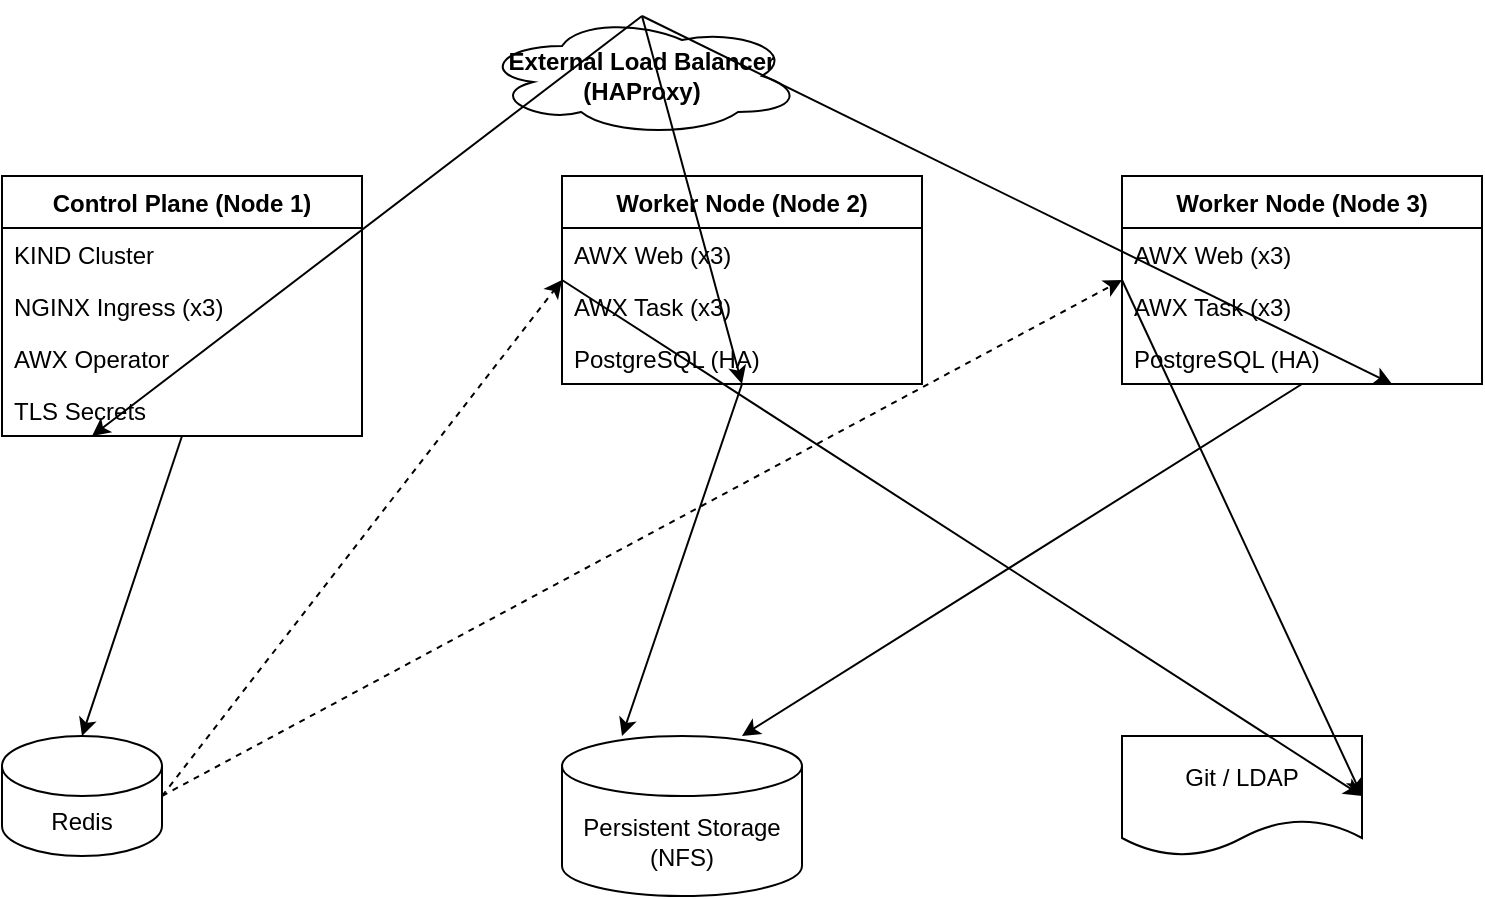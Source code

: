 <mxfile version="26.2.5">
  <diagram name="Page-1" id="aP8KZcp1l59ZN6APyPxk">
    <mxGraphModel dx="1073" dy="562" grid="1" gridSize="10" guides="1" tooltips="1" connect="1" arrows="1" fold="1" page="1" pageScale="1" pageWidth="850" pageHeight="1100" math="0" shadow="0">
      <root>
        <mxCell id="0" />
        <mxCell id="1" parent="0" />
        <mxCell id="tQwxARXSmIp2ABKYmbTB-1" value="Control Plane (Node 1)" style="swimlane;fontStyle=1;align=center;verticalAlign=top;childLayout=stackLayout;horizontal=1;startSize=26;horizontalStack=0;resizeParent=1;resizeParentMax=0;resizeLast=0;collapsible=1;marginBottom=0;" parent="1" vertex="1">
          <mxGeometry x="120" y="120" width="180" height="130" as="geometry" />
        </mxCell>
        <mxCell id="tQwxARXSmIp2ABKYmbTB-2" value="KIND Cluster" style="text;strokeColor=none;fillColor=none;align=left;verticalAlign=top;spacingLeft=4;spacingRight=4;overflow=hidden;rotatable=0;points=[[0,0.5],[1,0.5]];portConstraint=eastwest;" parent="tQwxARXSmIp2ABKYmbTB-1" vertex="1">
          <mxGeometry y="26" width="180" height="26" as="geometry" />
        </mxCell>
        <mxCell id="tQwxARXSmIp2ABKYmbTB-3" value="NGINX Ingress (x3)" style="text;strokeColor=none;fillColor=none;align=left;verticalAlign=top;spacingLeft=4;spacingRight=4;overflow=hidden;rotatable=0;points=[[0,0.5],[1,0.5]];portConstraint=eastwest;" parent="tQwxARXSmIp2ABKYmbTB-1" vertex="1">
          <mxGeometry y="52" width="180" height="26" as="geometry" />
        </mxCell>
        <mxCell id="tQwxARXSmIp2ABKYmbTB-4" value="AWX Operator" style="text;strokeColor=none;fillColor=none;align=left;verticalAlign=top;spacingLeft=4;spacingRight=4;overflow=hidden;rotatable=0;points=[[0,0.5],[1,0.5]];portConstraint=eastwest;" parent="tQwxARXSmIp2ABKYmbTB-1" vertex="1">
          <mxGeometry y="78" width="180" height="26" as="geometry" />
        </mxCell>
        <mxCell id="tQwxARXSmIp2ABKYmbTB-5" value="TLS Secrets" style="text;strokeColor=none;fillColor=none;align=left;verticalAlign=top;spacingLeft=4;spacingRight=4;overflow=hidden;rotatable=0;points=[[0,0.5],[1,0.5]];portConstraint=eastwest;" parent="tQwxARXSmIp2ABKYmbTB-1" vertex="1">
          <mxGeometry y="104" width="180" height="26" as="geometry" />
        </mxCell>
        <mxCell id="tQwxARXSmIp2ABKYmbTB-6" value="Worker Node (Node 2)" style="swimlane;fontStyle=1;align=center;verticalAlign=top;childLayout=stackLayout;horizontal=1;startSize=26;horizontalStack=0;resizeParent=1;resizeParentMax=0;resizeLast=0;collapsible=1;marginBottom=0;" parent="1" vertex="1">
          <mxGeometry x="400" y="120" width="180" height="104" as="geometry" />
        </mxCell>
        <mxCell id="tQwxARXSmIp2ABKYmbTB-7" value="AWX Web (x3)" style="text;strokeColor=none;fillColor=none;align=left;verticalAlign=top;spacingLeft=4;spacingRight=4;overflow=hidden;rotatable=0;points=[[0,0.5],[1,0.5]];portConstraint=eastwest;" parent="tQwxARXSmIp2ABKYmbTB-6" vertex="1">
          <mxGeometry y="26" width="180" height="26" as="geometry" />
        </mxCell>
        <mxCell id="tQwxARXSmIp2ABKYmbTB-8" value="AWX Task (x3)" style="text;strokeColor=none;fillColor=none;align=left;verticalAlign=top;spacingLeft=4;spacingRight=4;overflow=hidden;rotatable=0;points=[[0,0.5],[1,0.5]];portConstraint=eastwest;" parent="tQwxARXSmIp2ABKYmbTB-6" vertex="1">
          <mxGeometry y="52" width="180" height="26" as="geometry" />
        </mxCell>
        <mxCell id="tQwxARXSmIp2ABKYmbTB-9" value="PostgreSQL (HA)" style="text;strokeColor=none;fillColor=none;align=left;verticalAlign=top;spacingLeft=4;spacingRight=4;overflow=hidden;rotatable=0;points=[[0,0.5],[1,0.5]];portConstraint=eastwest;" parent="tQwxARXSmIp2ABKYmbTB-6" vertex="1">
          <mxGeometry y="78" width="180" height="26" as="geometry" />
        </mxCell>
        <mxCell id="tQwxARXSmIp2ABKYmbTB-10" value="Worker Node (Node 3)" style="swimlane;fontStyle=1;align=center;verticalAlign=top;childLayout=stackLayout;horizontal=1;startSize=26;horizontalStack=0;resizeParent=1;resizeParentMax=0;resizeLast=0;collapsible=1;marginBottom=0;" parent="1" vertex="1">
          <mxGeometry x="680" y="120" width="180" height="104" as="geometry" />
        </mxCell>
        <mxCell id="tQwxARXSmIp2ABKYmbTB-11" value="AWX Web (x3)" style="text;strokeColor=none;fillColor=none;align=left;verticalAlign=top;spacingLeft=4;spacingRight=4;overflow=hidden;rotatable=0;points=[[0,0.5],[1,0.5]];portConstraint=eastwest;" parent="tQwxARXSmIp2ABKYmbTB-10" vertex="1">
          <mxGeometry y="26" width="180" height="26" as="geometry" />
        </mxCell>
        <mxCell id="tQwxARXSmIp2ABKYmbTB-12" value="AWX Task (x3)" style="text;strokeColor=none;fillColor=none;align=left;verticalAlign=top;spacingLeft=4;spacingRight=4;overflow=hidden;rotatable=0;points=[[0,0.5],[1,0.5]];portConstraint=eastwest;" parent="tQwxARXSmIp2ABKYmbTB-10" vertex="1">
          <mxGeometry y="52" width="180" height="26" as="geometry" />
        </mxCell>
        <mxCell id="tQwxARXSmIp2ABKYmbTB-13" value="PostgreSQL (HA)" style="text;strokeColor=none;fillColor=none;align=left;verticalAlign=top;spacingLeft=4;spacingRight=4;overflow=hidden;rotatable=0;points=[[0,0.5],[1,0.5]];portConstraint=eastwest;" parent="tQwxARXSmIp2ABKYmbTB-10" vertex="1">
          <mxGeometry y="78" width="180" height="26" as="geometry" />
        </mxCell>
        <mxCell id="tQwxARXSmIp2ABKYmbTB-14" value="External Load Balancer (HAProxy)" style="shape=cloud;fontStyle=1;perimeter=ellipsePerimeter;whiteSpace=wrap;html=1;" parent="1" vertex="1">
          <mxGeometry x="360" y="40" width="160" height="60" as="geometry" />
        </mxCell>
        <mxCell id="tQwxARXSmIp2ABKYmbTB-15" value="Persistent Storage (NFS)" style="shape=cylinder3;whiteSpace=wrap;html=1;boundedLbl=1;backgroundOutline=1;size=15;" parent="1" vertex="1">
          <mxGeometry x="400" y="400" width="120" height="80" as="geometry" />
        </mxCell>
        <mxCell id="tQwxARXSmIp2ABKYmbTB-16" value="Git / LDAP" style="shape=document;whiteSpace=wrap;html=1;boundedLbl=1;" parent="1" vertex="1">
          <mxGeometry x="680" y="400" width="120" height="60" as="geometry" />
        </mxCell>
        <mxCell id="tQwxARXSmIp2ABKYmbTB-17" value="" style="endArrow=classic;html=1;exitX=0.5;exitY=0;exitDx=0;exitDy=0;entryX=0.25;entryY=1;entryDx=0;entryDy=0;" parent="1" source="tQwxARXSmIp2ABKYmbTB-14" target="tQwxARXSmIp2ABKYmbTB-1" edge="1">
          <mxGeometry width="50" height="50" relative="1" as="geometry">
            <mxPoint x="440" y="120" as="sourcePoint" />
            <mxPoint x="490" y="70" as="targetPoint" />
          </mxGeometry>
        </mxCell>
        <mxCell id="tQwxARXSmIp2ABKYmbTB-18" value="" style="endArrow=classic;html=1;exitX=0.5;exitY=0;exitDx=0;exitDy=0;entryX=0.5;entryY=1;entryDx=0;entryDy=0;" parent="1" source="tQwxARXSmIp2ABKYmbTB-14" target="tQwxARXSmIp2ABKYmbTB-6" edge="1">
          <mxGeometry width="50" height="50" relative="1" as="geometry">
            <mxPoint x="440" y="120" as="sourcePoint" />
            <mxPoint x="490" y="70" as="targetPoint" />
          </mxGeometry>
        </mxCell>
        <mxCell id="tQwxARXSmIp2ABKYmbTB-19" value="" style="endArrow=classic;html=1;exitX=0.5;exitY=0;exitDx=0;exitDy=0;entryX=0.75;entryY=1;entryDx=0;entryDy=0;" parent="1" source="tQwxARXSmIp2ABKYmbTB-14" target="tQwxARXSmIp2ABKYmbTB-10" edge="1">
          <mxGeometry width="50" height="50" relative="1" as="geometry">
            <mxPoint x="440" y="120" as="sourcePoint" />
            <mxPoint x="490" y="70" as="targetPoint" />
          </mxGeometry>
        </mxCell>
        <mxCell id="tQwxARXSmIp2ABKYmbTB-20" value="" style="endArrow=classic;html=1;exitX=0.5;exitY=1;exitDx=0;exitDy=0;entryX=0.25;entryY=0;entryDx=0;entryDy=0;" parent="1" source="tQwxARXSmIp2ABKYmbTB-6" target="tQwxARXSmIp2ABKYmbTB-15" edge="1">
          <mxGeometry width="50" height="50" relative="1" as="geometry">
            <mxPoint x="490" y="380" as="sourcePoint" />
            <mxPoint x="540" y="330" as="targetPoint" />
          </mxGeometry>
        </mxCell>
        <mxCell id="tQwxARXSmIp2ABKYmbTB-21" value="" style="endArrow=classic;html=1;exitX=0.5;exitY=1;exitDx=0;exitDy=0;entryX=0.75;entryY=0;entryDx=0;entryDy=0;" parent="1" source="tQwxARXSmIp2ABKYmbTB-10" target="tQwxARXSmIp2ABKYmbTB-15" edge="1">
          <mxGeometry width="50" height="50" relative="1" as="geometry">
            <mxPoint x="770" y="380" as="sourcePoint" />
            <mxPoint x="820" y="330" as="targetPoint" />
          </mxGeometry>
        </mxCell>
        <mxCell id="tQwxARXSmIp2ABKYmbTB-22" value="" style="endArrow=classic;html=1;exitX=0;exitY=0.5;exitDx=0;exitDy=0;entryX=1;entryY=0.5;entryDx=0;entryDy=0;" parent="1" source="tQwxARXSmIp2ABKYmbTB-6" target="tQwxARXSmIp2ABKYmbTB-16" edge="1">
          <mxGeometry width="50" height="50" relative="1" as="geometry">
            <mxPoint x="580" y="250" as="sourcePoint" />
            <mxPoint x="630" y="200" as="targetPoint" />
          </mxGeometry>
        </mxCell>
        <mxCell id="tQwxARXSmIp2ABKYmbTB-23" value="" style="endArrow=classic;html=1;exitX=0;exitY=0.5;exitDx=0;exitDy=0;entryX=1;entryY=0.5;entryDx=0;entryDy=0;" parent="1" source="tQwxARXSmIp2ABKYmbTB-10" target="tQwxARXSmIp2ABKYmbTB-16" edge="1">
          <mxGeometry width="50" height="50" relative="1" as="geometry">
            <mxPoint x="860" y="250" as="sourcePoint" />
            <mxPoint x="910" y="200" as="targetPoint" />
          </mxGeometry>
        </mxCell>
        <mxCell id="tQwxARXSmIp2ABKYmbTB-24" value="Redis" style="shape=cylinder3;whiteSpace=wrap;html=1;boundedLbl=1;backgroundOutline=1;size=15;" parent="1" vertex="1">
          <mxGeometry x="120" y="400" width="80" height="60" as="geometry" />
        </mxCell>
        <mxCell id="tQwxARXSmIp2ABKYmbTB-25" value="" style="endArrow=classic;html=1;exitX=0.5;exitY=1;exitDx=0;exitDy=0;entryX=0.5;entryY=0;entryDx=0;entryDy=0;" parent="1" source="tQwxARXSmIp2ABKYmbTB-1" target="tQwxARXSmIp2ABKYmbTB-24" edge="1">
          <mxGeometry width="50" height="50" relative="1" as="geometry">
            <mxPoint x="210" y="380" as="sourcePoint" />
            <mxPoint x="260" y="330" as="targetPoint" />
          </mxGeometry>
        </mxCell>
        <mxCell id="tQwxARXSmIp2ABKYmbTB-26" value="" style="endArrow=classic;html=1;exitX=1;exitY=0.5;exitDx=0;exitDy=0;entryX=0;entryY=0.5;entryDx=0;entryDy=0;dashed=1;" parent="1" source="tQwxARXSmIp2ABKYmbTB-24" target="tQwxARXSmIp2ABKYmbTB-6" edge="1">
          <mxGeometry width="50" height="50" relative="1" as="geometry">
            <mxPoint x="200" y="430" as="sourcePoint" />
            <mxPoint x="250" y="380" as="targetPoint" />
          </mxGeometry>
        </mxCell>
        <mxCell id="tQwxARXSmIp2ABKYmbTB-27" value="" style="endArrow=classic;html=1;exitX=1;exitY=0.5;exitDx=0;exitDy=0;entryX=0;entryY=0.5;entryDx=0;entryDy=0;dashed=1;" parent="1" source="tQwxARXSmIp2ABKYmbTB-24" target="tQwxARXSmIp2ABKYmbTB-10" edge="1">
          <mxGeometry width="50" height="50" relative="1" as="geometry">
            <mxPoint x="200" y="430" as="sourcePoint" />
            <mxPoint x="250" y="380" as="targetPoint" />
          </mxGeometry>
        </mxCell>
      </root>
    </mxGraphModel>
  </diagram>
</mxfile>

